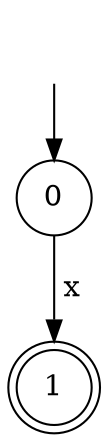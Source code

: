 digraph G {
graph [ dpi = 300 ];     
node [ shape = "circle" ]
A [style=invis]
0
A -> 0
1[shape="doublecircle"]  
0 -> 1[label=" x "]      
}
